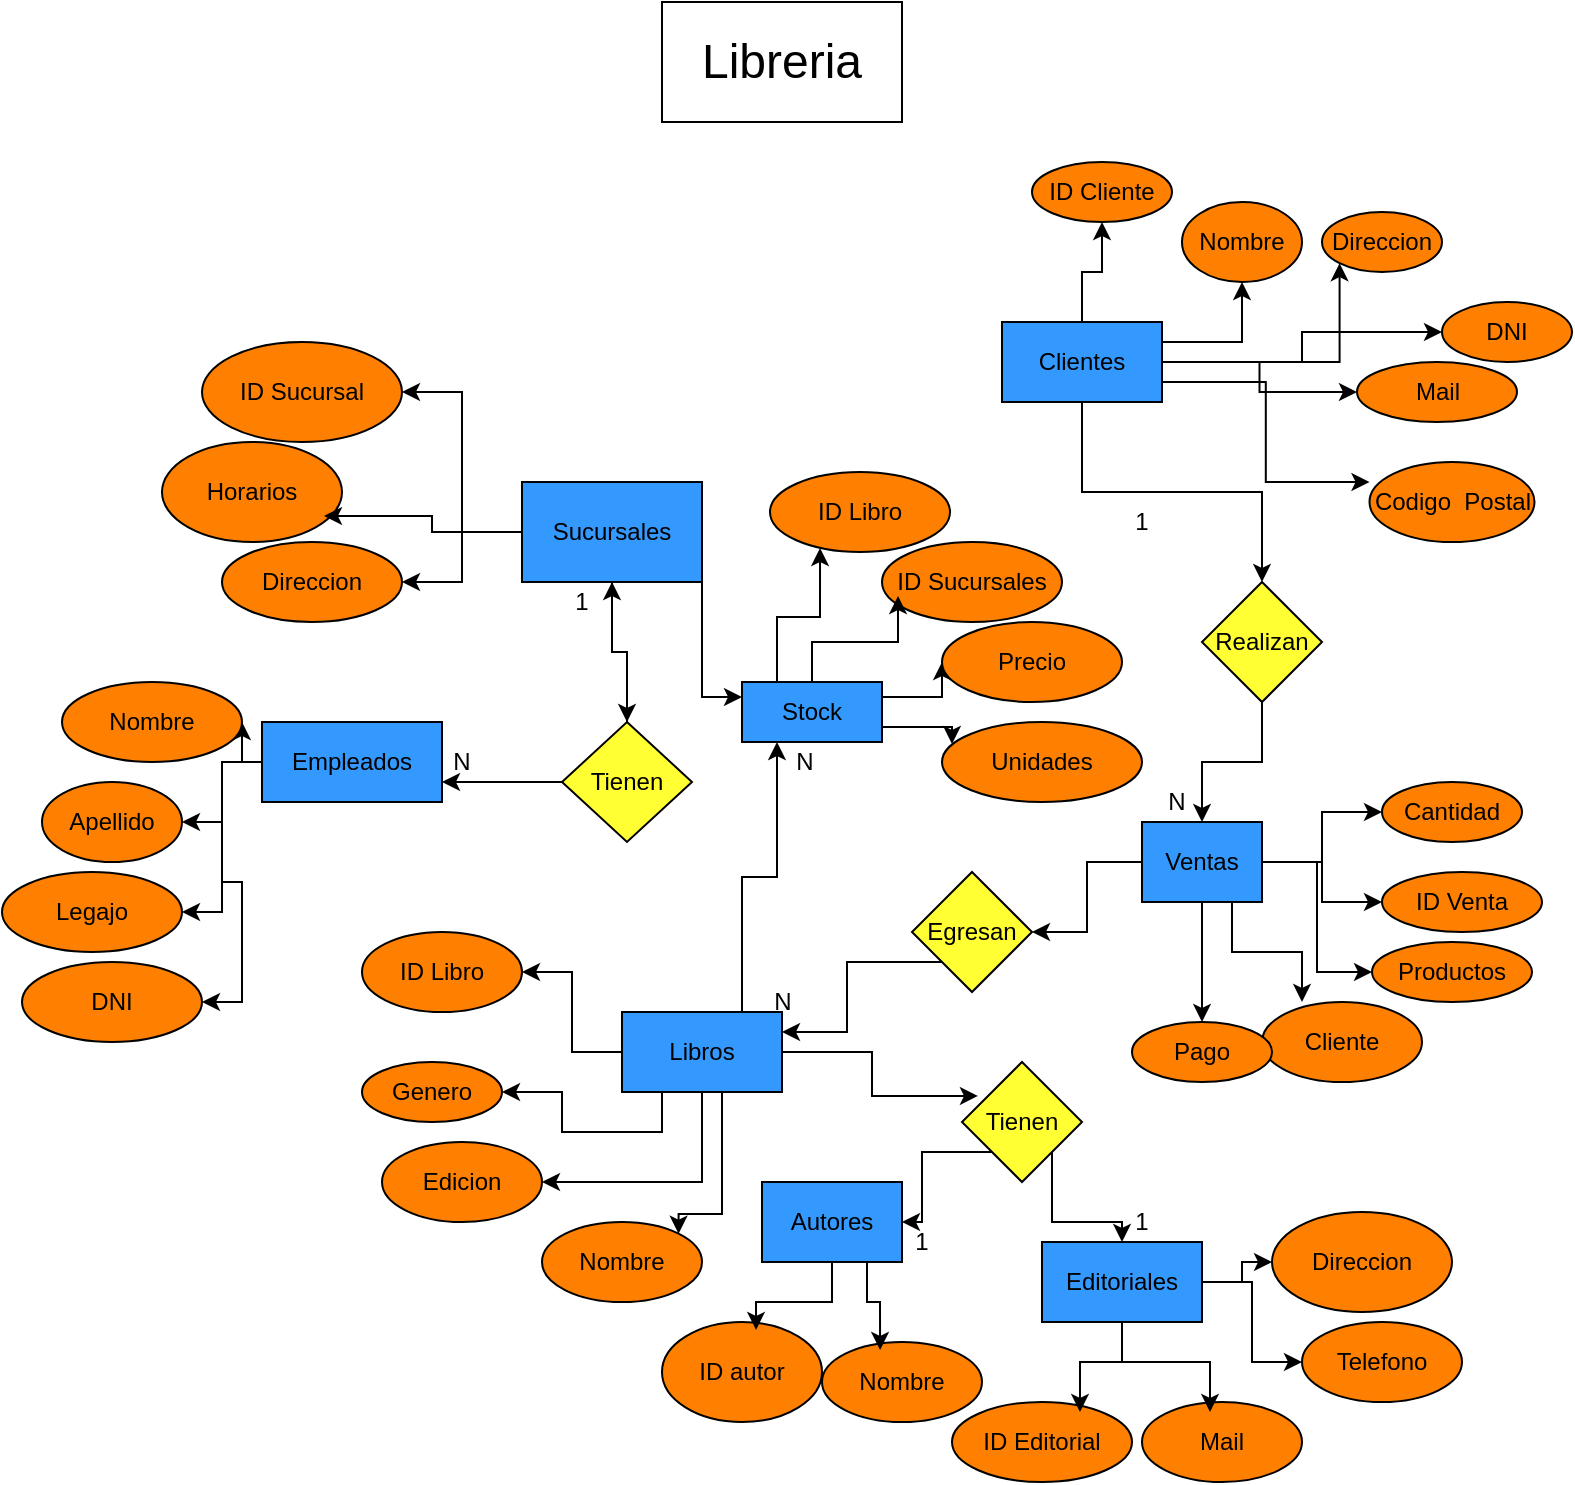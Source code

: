 <mxfile version="24.7.6">
  <diagram name="Página-1" id="JVtvrKi7_iz11WkmU6Uf">
    <mxGraphModel dx="1674" dy="780" grid="1" gridSize="10" guides="1" tooltips="1" connect="1" arrows="1" fold="1" page="1" pageScale="1" pageWidth="827" pageHeight="1169" math="0" shadow="0">
      <root>
        <mxCell id="0" />
        <mxCell id="1" parent="0" />
        <mxCell id="L2bShSLsa-R53ic8jDb1-69" style="edgeStyle=orthogonalEdgeStyle;rounded=0;orthogonalLoop=1;jettySize=auto;html=1;exitX=0;exitY=0.5;exitDx=0;exitDy=0;entryX=1;entryY=0.5;entryDx=0;entryDy=0;" parent="1" source="L2bShSLsa-R53ic8jDb1-1" target="L2bShSLsa-R53ic8jDb1-65" edge="1">
          <mxGeometry relative="1" as="geometry" />
        </mxCell>
        <mxCell id="L2bShSLsa-R53ic8jDb1-70" style="edgeStyle=orthogonalEdgeStyle;rounded=0;orthogonalLoop=1;jettySize=auto;html=1;entryX=1;entryY=0.5;entryDx=0;entryDy=0;" parent="1" source="L2bShSLsa-R53ic8jDb1-1" target="L2bShSLsa-R53ic8jDb1-66" edge="1">
          <mxGeometry relative="1" as="geometry" />
        </mxCell>
        <mxCell id="L2bShSLsa-R53ic8jDb1-71" style="edgeStyle=orthogonalEdgeStyle;rounded=0;orthogonalLoop=1;jettySize=auto;html=1;entryX=1;entryY=0.5;entryDx=0;entryDy=0;" parent="1" source="L2bShSLsa-R53ic8jDb1-1" target="L2bShSLsa-R53ic8jDb1-67" edge="1">
          <mxGeometry relative="1" as="geometry" />
        </mxCell>
        <mxCell id="L2bShSLsa-R53ic8jDb1-72" style="edgeStyle=orthogonalEdgeStyle;rounded=0;orthogonalLoop=1;jettySize=auto;html=1;entryX=1;entryY=0.5;entryDx=0;entryDy=0;" parent="1" source="L2bShSLsa-R53ic8jDb1-1" target="L2bShSLsa-R53ic8jDb1-68" edge="1">
          <mxGeometry relative="1" as="geometry" />
        </mxCell>
        <mxCell id="L2bShSLsa-R53ic8jDb1-1" value="Empleados" style="rounded=0;whiteSpace=wrap;html=1;fillColor=#3399FF;" parent="1" vertex="1">
          <mxGeometry x="160" y="390" width="90" height="40" as="geometry" />
        </mxCell>
        <mxCell id="L2bShSLsa-R53ic8jDb1-27" style="edgeStyle=orthogonalEdgeStyle;rounded=0;orthogonalLoop=1;jettySize=auto;html=1;" parent="1" source="L2bShSLsa-R53ic8jDb1-2" target="L2bShSLsa-R53ic8jDb1-26" edge="1">
          <mxGeometry relative="1" as="geometry" />
        </mxCell>
        <mxCell id="L2bShSLsa-R53ic8jDb1-76" style="edgeStyle=orthogonalEdgeStyle;rounded=0;orthogonalLoop=1;jettySize=auto;html=1;entryX=1;entryY=0.5;entryDx=0;entryDy=0;" parent="1" source="L2bShSLsa-R53ic8jDb1-2" target="L2bShSLsa-R53ic8jDb1-73" edge="1">
          <mxGeometry relative="1" as="geometry" />
        </mxCell>
        <mxCell id="L2bShSLsa-R53ic8jDb1-95" style="edgeStyle=orthogonalEdgeStyle;rounded=0;orthogonalLoop=1;jettySize=auto;html=1;exitX=0;exitY=0.5;exitDx=0;exitDy=0;entryX=1;entryY=0.5;entryDx=0;entryDy=0;" parent="1" source="L2bShSLsa-R53ic8jDb1-2" target="L2bShSLsa-R53ic8jDb1-94" edge="1">
          <mxGeometry relative="1" as="geometry" />
        </mxCell>
        <mxCell id="ZUQ07bmug7Ammms1QcUo-2" style="edgeStyle=orthogonalEdgeStyle;rounded=0;orthogonalLoop=1;jettySize=auto;html=1;exitX=1;exitY=1;exitDx=0;exitDy=0;entryX=0;entryY=0.25;entryDx=0;entryDy=0;" parent="1" source="L2bShSLsa-R53ic8jDb1-2" target="ZUQ07bmug7Ammms1QcUo-1" edge="1">
          <mxGeometry relative="1" as="geometry" />
        </mxCell>
        <mxCell id="L2bShSLsa-R53ic8jDb1-2" value="Sucursales" style="rounded=0;whiteSpace=wrap;html=1;fillColor=#3399FF;" parent="1" vertex="1">
          <mxGeometry x="290" y="270" width="90" height="50" as="geometry" />
        </mxCell>
        <mxCell id="L2bShSLsa-R53ic8jDb1-18" style="edgeStyle=orthogonalEdgeStyle;rounded=0;orthogonalLoop=1;jettySize=auto;html=1;exitX=0.5;exitY=1;exitDx=0;exitDy=0;" parent="1" source="L2bShSLsa-R53ic8jDb1-3" target="L2bShSLsa-R53ic8jDb1-8" edge="1">
          <mxGeometry relative="1" as="geometry" />
        </mxCell>
        <mxCell id="L2bShSLsa-R53ic8jDb1-36" style="edgeStyle=orthogonalEdgeStyle;rounded=0;orthogonalLoop=1;jettySize=auto;html=1;" parent="1" source="L2bShSLsa-R53ic8jDb1-3" target="L2bShSLsa-R53ic8jDb1-33" edge="1">
          <mxGeometry relative="1" as="geometry" />
        </mxCell>
        <mxCell id="L2bShSLsa-R53ic8jDb1-38" value="" style="edgeStyle=orthogonalEdgeStyle;rounded=0;orthogonalLoop=1;jettySize=auto;html=1;" parent="1" source="L2bShSLsa-R53ic8jDb1-3" target="L2bShSLsa-R53ic8jDb1-31" edge="1">
          <mxGeometry relative="1" as="geometry" />
        </mxCell>
        <mxCell id="L2bShSLsa-R53ic8jDb1-39" style="edgeStyle=orthogonalEdgeStyle;rounded=0;orthogonalLoop=1;jettySize=auto;html=1;entryX=0;entryY=1;entryDx=0;entryDy=0;" parent="1" source="L2bShSLsa-R53ic8jDb1-3" target="L2bShSLsa-R53ic8jDb1-30" edge="1">
          <mxGeometry relative="1" as="geometry" />
        </mxCell>
        <mxCell id="L2bShSLsa-R53ic8jDb1-79" style="edgeStyle=orthogonalEdgeStyle;rounded=0;orthogonalLoop=1;jettySize=auto;html=1;entryX=0;entryY=0.5;entryDx=0;entryDy=0;" parent="1" source="L2bShSLsa-R53ic8jDb1-3" target="L2bShSLsa-R53ic8jDb1-78" edge="1">
          <mxGeometry relative="1" as="geometry" />
        </mxCell>
        <mxCell id="N1Wm1rIk2BKRgKUJw3E_-8" style="edgeStyle=orthogonalEdgeStyle;rounded=0;orthogonalLoop=1;jettySize=auto;html=1;exitX=1;exitY=0.25;exitDx=0;exitDy=0;entryX=0.5;entryY=1;entryDx=0;entryDy=0;" edge="1" parent="1" source="L2bShSLsa-R53ic8jDb1-3" target="L2bShSLsa-R53ic8jDb1-32">
          <mxGeometry relative="1" as="geometry" />
        </mxCell>
        <mxCell id="L2bShSLsa-R53ic8jDb1-3" value="Clientes" style="rounded=0;whiteSpace=wrap;html=1;fillColor=#3399FF;" parent="1" vertex="1">
          <mxGeometry x="530" y="190" width="80" height="40" as="geometry" />
        </mxCell>
        <mxCell id="L2bShSLsa-R53ic8jDb1-16" style="edgeStyle=orthogonalEdgeStyle;rounded=0;orthogonalLoop=1;jettySize=auto;html=1;entryX=0.133;entryY=0.283;entryDx=0;entryDy=0;entryPerimeter=0;" parent="1" source="L2bShSLsa-R53ic8jDb1-4" target="L2bShSLsa-R53ic8jDb1-7" edge="1">
          <mxGeometry relative="1" as="geometry" />
        </mxCell>
        <mxCell id="L2bShSLsa-R53ic8jDb1-61" style="edgeStyle=orthogonalEdgeStyle;rounded=0;orthogonalLoop=1;jettySize=auto;html=1;exitX=0;exitY=0.5;exitDx=0;exitDy=0;" parent="1" source="L2bShSLsa-R53ic8jDb1-4" target="L2bShSLsa-R53ic8jDb1-58" edge="1">
          <mxGeometry relative="1" as="geometry" />
        </mxCell>
        <mxCell id="L2bShSLsa-R53ic8jDb1-97" style="edgeStyle=orthogonalEdgeStyle;rounded=0;orthogonalLoop=1;jettySize=auto;html=1;entryX=1;entryY=0;entryDx=0;entryDy=0;" parent="1" source="L2bShSLsa-R53ic8jDb1-4" target="L2bShSLsa-R53ic8jDb1-96" edge="1">
          <mxGeometry relative="1" as="geometry">
            <Array as="points">
              <mxPoint x="390" y="636" />
            </Array>
          </mxGeometry>
        </mxCell>
        <mxCell id="L2bShSLsa-R53ic8jDb1-100" style="edgeStyle=orthogonalEdgeStyle;rounded=0;orthogonalLoop=1;jettySize=auto;html=1;exitX=0.25;exitY=1;exitDx=0;exitDy=0;entryX=1;entryY=0.5;entryDx=0;entryDy=0;" parent="1" source="L2bShSLsa-R53ic8jDb1-4" target="L2bShSLsa-R53ic8jDb1-60" edge="1">
          <mxGeometry relative="1" as="geometry" />
        </mxCell>
        <mxCell id="ZUQ07bmug7Ammms1QcUo-3" style="edgeStyle=orthogonalEdgeStyle;rounded=0;orthogonalLoop=1;jettySize=auto;html=1;exitX=0.75;exitY=0;exitDx=0;exitDy=0;entryX=0.25;entryY=1;entryDx=0;entryDy=0;" parent="1" source="L2bShSLsa-R53ic8jDb1-4" target="ZUQ07bmug7Ammms1QcUo-1" edge="1">
          <mxGeometry relative="1" as="geometry" />
        </mxCell>
        <mxCell id="N1Wm1rIk2BKRgKUJw3E_-2" style="edgeStyle=orthogonalEdgeStyle;rounded=0;orthogonalLoop=1;jettySize=auto;html=1;exitX=0.5;exitY=1;exitDx=0;exitDy=0;entryX=1;entryY=0.5;entryDx=0;entryDy=0;" edge="1" parent="1" source="L2bShSLsa-R53ic8jDb1-4" target="N1Wm1rIk2BKRgKUJw3E_-1">
          <mxGeometry relative="1" as="geometry" />
        </mxCell>
        <mxCell id="L2bShSLsa-R53ic8jDb1-4" value="Libros" style="rounded=0;whiteSpace=wrap;html=1;fillColor=#3399FF;" parent="1" vertex="1">
          <mxGeometry x="340" y="535" width="80" height="40" as="geometry" />
        </mxCell>
        <mxCell id="L2bShSLsa-R53ic8jDb1-85" style="edgeStyle=orthogonalEdgeStyle;rounded=0;orthogonalLoop=1;jettySize=auto;html=1;entryX=0;entryY=0.5;entryDx=0;entryDy=0;" parent="1" source="L2bShSLsa-R53ic8jDb1-5" target="L2bShSLsa-R53ic8jDb1-84" edge="1">
          <mxGeometry relative="1" as="geometry" />
        </mxCell>
        <mxCell id="L2bShSLsa-R53ic8jDb1-86" style="edgeStyle=orthogonalEdgeStyle;rounded=0;orthogonalLoop=1;jettySize=auto;html=1;entryX=0;entryY=0.5;entryDx=0;entryDy=0;" parent="1" source="L2bShSLsa-R53ic8jDb1-5" target="L2bShSLsa-R53ic8jDb1-81" edge="1">
          <mxGeometry relative="1" as="geometry" />
        </mxCell>
        <mxCell id="L2bShSLsa-R53ic8jDb1-5" value="Editoriales" style="rounded=0;whiteSpace=wrap;html=1;fillColor=#3399FF;" parent="1" vertex="1">
          <mxGeometry x="550" y="650" width="80" height="40" as="geometry" />
        </mxCell>
        <mxCell id="L2bShSLsa-R53ic8jDb1-17" style="edgeStyle=orthogonalEdgeStyle;rounded=0;orthogonalLoop=1;jettySize=auto;html=1;exitX=1;exitY=1;exitDx=0;exitDy=0;" parent="1" source="L2bShSLsa-R53ic8jDb1-7" target="L2bShSLsa-R53ic8jDb1-5" edge="1">
          <mxGeometry relative="1" as="geometry" />
        </mxCell>
        <mxCell id="L2bShSLsa-R53ic8jDb1-64" style="edgeStyle=orthogonalEdgeStyle;rounded=0;orthogonalLoop=1;jettySize=auto;html=1;exitX=0;exitY=1;exitDx=0;exitDy=0;entryX=1;entryY=0.5;entryDx=0;entryDy=0;" parent="1" source="L2bShSLsa-R53ic8jDb1-7" target="L2bShSLsa-R53ic8jDb1-55" edge="1">
          <mxGeometry relative="1" as="geometry" />
        </mxCell>
        <mxCell id="L2bShSLsa-R53ic8jDb1-7" value="Tienen" style="rhombus;whiteSpace=wrap;html=1;fillColor=#FFFF33;" parent="1" vertex="1">
          <mxGeometry x="510" y="560" width="60" height="60" as="geometry" />
        </mxCell>
        <mxCell id="L2bShSLsa-R53ic8jDb1-19" style="edgeStyle=orthogonalEdgeStyle;rounded=0;orthogonalLoop=1;jettySize=auto;html=1;exitX=0.5;exitY=1;exitDx=0;exitDy=0;" parent="1" source="L2bShSLsa-R53ic8jDb1-8" target="L2bShSLsa-R53ic8jDb1-13" edge="1">
          <mxGeometry relative="1" as="geometry" />
        </mxCell>
        <mxCell id="L2bShSLsa-R53ic8jDb1-8" value="Realizan" style="rhombus;whiteSpace=wrap;html=1;fillColor=#FFFF33;" parent="1" vertex="1">
          <mxGeometry x="630" y="320" width="60" height="60" as="geometry" />
        </mxCell>
        <mxCell id="L2bShSLsa-R53ic8jDb1-101" style="edgeStyle=orthogonalEdgeStyle;rounded=0;orthogonalLoop=1;jettySize=auto;html=1;exitX=0;exitY=1;exitDx=0;exitDy=0;entryX=1;entryY=0.25;entryDx=0;entryDy=0;" parent="1" source="L2bShSLsa-R53ic8jDb1-10" target="L2bShSLsa-R53ic8jDb1-4" edge="1">
          <mxGeometry relative="1" as="geometry" />
        </mxCell>
        <mxCell id="L2bShSLsa-R53ic8jDb1-10" value="Egresan" style="rhombus;whiteSpace=wrap;html=1;fillColor=#FFFF33;" parent="1" vertex="1">
          <mxGeometry x="485" y="465" width="60" height="60" as="geometry" />
        </mxCell>
        <mxCell id="L2bShSLsa-R53ic8jDb1-20" style="edgeStyle=orthogonalEdgeStyle;rounded=0;orthogonalLoop=1;jettySize=auto;html=1;entryX=1;entryY=0.5;entryDx=0;entryDy=0;" parent="1" source="L2bShSLsa-R53ic8jDb1-13" target="L2bShSLsa-R53ic8jDb1-10" edge="1">
          <mxGeometry relative="1" as="geometry">
            <mxPoint x="520" y="390" as="targetPoint" />
          </mxGeometry>
        </mxCell>
        <mxCell id="L2bShSLsa-R53ic8jDb1-48" style="edgeStyle=orthogonalEdgeStyle;rounded=0;orthogonalLoop=1;jettySize=auto;html=1;entryX=0;entryY=0.5;entryDx=0;entryDy=0;" parent="1" source="L2bShSLsa-R53ic8jDb1-13" target="L2bShSLsa-R53ic8jDb1-43" edge="1">
          <mxGeometry relative="1" as="geometry" />
        </mxCell>
        <mxCell id="L2bShSLsa-R53ic8jDb1-51" style="edgeStyle=orthogonalEdgeStyle;rounded=0;orthogonalLoop=1;jettySize=auto;html=1;entryX=0;entryY=0.5;entryDx=0;entryDy=0;" parent="1" source="L2bShSLsa-R53ic8jDb1-13" target="L2bShSLsa-R53ic8jDb1-44" edge="1">
          <mxGeometry relative="1" as="geometry" />
        </mxCell>
        <mxCell id="L2bShSLsa-R53ic8jDb1-52" style="edgeStyle=orthogonalEdgeStyle;rounded=0;orthogonalLoop=1;jettySize=auto;html=1;entryX=0;entryY=0.5;entryDx=0;entryDy=0;" parent="1" source="L2bShSLsa-R53ic8jDb1-13" target="L2bShSLsa-R53ic8jDb1-45" edge="1">
          <mxGeometry relative="1" as="geometry" />
        </mxCell>
        <mxCell id="L2bShSLsa-R53ic8jDb1-54" value="" style="edgeStyle=orthogonalEdgeStyle;rounded=0;orthogonalLoop=1;jettySize=auto;html=1;" parent="1" source="L2bShSLsa-R53ic8jDb1-13" target="L2bShSLsa-R53ic8jDb1-47" edge="1">
          <mxGeometry relative="1" as="geometry" />
        </mxCell>
        <mxCell id="L2bShSLsa-R53ic8jDb1-13" value="Ventas" style="rounded=0;whiteSpace=wrap;html=1;fillColor=#3399FF;" parent="1" vertex="1">
          <mxGeometry x="600" y="440" width="60" height="40" as="geometry" />
        </mxCell>
        <mxCell id="ZUQ07bmug7Ammms1QcUo-26" style="edgeStyle=orthogonalEdgeStyle;rounded=0;orthogonalLoop=1;jettySize=auto;html=1;entryX=1;entryY=0.75;entryDx=0;entryDy=0;" parent="1" source="L2bShSLsa-R53ic8jDb1-26" target="L2bShSLsa-R53ic8jDb1-1" edge="1">
          <mxGeometry relative="1" as="geometry" />
        </mxCell>
        <mxCell id="ZUQ07bmug7Ammms1QcUo-30" value="" style="edgeStyle=orthogonalEdgeStyle;rounded=0;orthogonalLoop=1;jettySize=auto;html=1;" parent="1" source="L2bShSLsa-R53ic8jDb1-26" target="L2bShSLsa-R53ic8jDb1-2" edge="1">
          <mxGeometry relative="1" as="geometry" />
        </mxCell>
        <mxCell id="L2bShSLsa-R53ic8jDb1-26" value="Tienen" style="rhombus;whiteSpace=wrap;html=1;fillColor=#FFFF33;" parent="1" vertex="1">
          <mxGeometry x="310" y="390" width="65" height="60" as="geometry" />
        </mxCell>
        <mxCell id="L2bShSLsa-R53ic8jDb1-30" value="Direccion" style="ellipse;whiteSpace=wrap;html=1;fillColor=#FF8000;" parent="1" vertex="1">
          <mxGeometry x="690" y="135" width="60" height="30" as="geometry" />
        </mxCell>
        <mxCell id="L2bShSLsa-R53ic8jDb1-31" value="DNI" style="ellipse;whiteSpace=wrap;html=1;fillColor=#FF8000;" parent="1" vertex="1">
          <mxGeometry x="750" y="180" width="65" height="30" as="geometry" />
        </mxCell>
        <mxCell id="L2bShSLsa-R53ic8jDb1-32" value="Nombre" style="ellipse;whiteSpace=wrap;html=1;fillColor=#FF8000;" parent="1" vertex="1">
          <mxGeometry x="620" y="130" width="60" height="40" as="geometry" />
        </mxCell>
        <mxCell id="L2bShSLsa-R53ic8jDb1-33" value="ID Cliente" style="ellipse;whiteSpace=wrap;html=1;fillColor=#FF8000;" parent="1" vertex="1">
          <mxGeometry x="545" y="110" width="70" height="30" as="geometry" />
        </mxCell>
        <mxCell id="L2bShSLsa-R53ic8jDb1-43" value="Cantidad" style="ellipse;whiteSpace=wrap;html=1;fillColor=#FF8000;" parent="1" vertex="1">
          <mxGeometry x="720" y="420" width="70" height="30" as="geometry" />
        </mxCell>
        <mxCell id="L2bShSLsa-R53ic8jDb1-44" value="ID Venta" style="ellipse;whiteSpace=wrap;html=1;fillColor=#FF8000;" parent="1" vertex="1">
          <mxGeometry x="720" y="465" width="80" height="30" as="geometry" />
        </mxCell>
        <mxCell id="L2bShSLsa-R53ic8jDb1-45" value="Productos" style="ellipse;whiteSpace=wrap;html=1;fillColor=#FF8000;" parent="1" vertex="1">
          <mxGeometry x="715" y="500" width="80" height="30" as="geometry" />
        </mxCell>
        <mxCell id="L2bShSLsa-R53ic8jDb1-46" value="Cliente" style="ellipse;whiteSpace=wrap;html=1;fillColor=#FF8000;" parent="1" vertex="1">
          <mxGeometry x="660" y="530" width="80" height="40" as="geometry" />
        </mxCell>
        <mxCell id="L2bShSLsa-R53ic8jDb1-47" value="Pago" style="ellipse;whiteSpace=wrap;html=1;fillColor=#FF8000;" parent="1" vertex="1">
          <mxGeometry x="595" y="540" width="70" height="30" as="geometry" />
        </mxCell>
        <mxCell id="L2bShSLsa-R53ic8jDb1-53" style="edgeStyle=orthogonalEdgeStyle;rounded=0;orthogonalLoop=1;jettySize=auto;html=1;exitX=0.75;exitY=1;exitDx=0;exitDy=0;entryX=0.25;entryY=0;entryDx=0;entryDy=0;entryPerimeter=0;" parent="1" source="L2bShSLsa-R53ic8jDb1-13" target="L2bShSLsa-R53ic8jDb1-46" edge="1">
          <mxGeometry relative="1" as="geometry" />
        </mxCell>
        <mxCell id="L2bShSLsa-R53ic8jDb1-55" value="Autores" style="rounded=0;whiteSpace=wrap;html=1;fillColor=#3399FF;" parent="1" vertex="1">
          <mxGeometry x="410" y="620" width="70" height="40" as="geometry" />
        </mxCell>
        <mxCell id="L2bShSLsa-R53ic8jDb1-58" value="ID Libro" style="ellipse;whiteSpace=wrap;html=1;fillColor=#FF8000;" parent="1" vertex="1">
          <mxGeometry x="210" y="495" width="80" height="40" as="geometry" />
        </mxCell>
        <mxCell id="L2bShSLsa-R53ic8jDb1-60" value="Genero" style="ellipse;whiteSpace=wrap;html=1;fillColor=#FF8000;" parent="1" vertex="1">
          <mxGeometry x="210" y="560" width="70" height="30" as="geometry" />
        </mxCell>
        <mxCell id="L2bShSLsa-R53ic8jDb1-65" value="Nombre" style="ellipse;whiteSpace=wrap;html=1;fillColor=#FF8000;" parent="1" vertex="1">
          <mxGeometry x="60" y="370" width="90" height="40" as="geometry" />
        </mxCell>
        <mxCell id="L2bShSLsa-R53ic8jDb1-66" value="Apellido" style="ellipse;whiteSpace=wrap;html=1;fillColor=#FF8000;" parent="1" vertex="1">
          <mxGeometry x="50" y="420" width="70" height="40" as="geometry" />
        </mxCell>
        <mxCell id="L2bShSLsa-R53ic8jDb1-67" value="Legajo" style="ellipse;whiteSpace=wrap;html=1;fillColor=#FF8000;" parent="1" vertex="1">
          <mxGeometry x="30" y="465" width="90" height="40" as="geometry" />
        </mxCell>
        <mxCell id="L2bShSLsa-R53ic8jDb1-68" value="DNI" style="ellipse;whiteSpace=wrap;html=1;fillColor=#FF8000;" parent="1" vertex="1">
          <mxGeometry x="40" y="510" width="90" height="40" as="geometry" />
        </mxCell>
        <mxCell id="L2bShSLsa-R53ic8jDb1-73" value="ID Sucursal" style="ellipse;whiteSpace=wrap;html=1;fillColor=#FF8000;" parent="1" vertex="1">
          <mxGeometry x="130" y="200" width="100" height="50" as="geometry" />
        </mxCell>
        <mxCell id="L2bShSLsa-R53ic8jDb1-74" value="Horarios" style="ellipse;whiteSpace=wrap;html=1;fillColor=#FF8000;" parent="1" vertex="1">
          <mxGeometry x="110" y="250" width="90" height="50" as="geometry" />
        </mxCell>
        <mxCell id="L2bShSLsa-R53ic8jDb1-75" style="edgeStyle=orthogonalEdgeStyle;rounded=0;orthogonalLoop=1;jettySize=auto;html=1;entryX=0.9;entryY=0.74;entryDx=0;entryDy=0;entryPerimeter=0;" parent="1" source="L2bShSLsa-R53ic8jDb1-2" target="L2bShSLsa-R53ic8jDb1-74" edge="1">
          <mxGeometry relative="1" as="geometry" />
        </mxCell>
        <mxCell id="L2bShSLsa-R53ic8jDb1-77" value="ID Editorial" style="ellipse;whiteSpace=wrap;html=1;fillColor=#FF8000;" parent="1" vertex="1">
          <mxGeometry x="505" y="730" width="90" height="40" as="geometry" />
        </mxCell>
        <mxCell id="L2bShSLsa-R53ic8jDb1-78" value="Mail" style="ellipse;whiteSpace=wrap;html=1;fillColor=#FF8000;" parent="1" vertex="1">
          <mxGeometry x="707.5" y="210" width="80" height="30" as="geometry" />
        </mxCell>
        <mxCell id="L2bShSLsa-R53ic8jDb1-80" value="Mail" style="ellipse;whiteSpace=wrap;html=1;fillColor=#FF8000;" parent="1" vertex="1">
          <mxGeometry x="600" y="730" width="80" height="40" as="geometry" />
        </mxCell>
        <mxCell id="L2bShSLsa-R53ic8jDb1-81" value="Telefono" style="ellipse;whiteSpace=wrap;html=1;fillColor=#FF8000;" parent="1" vertex="1">
          <mxGeometry x="680" y="690" width="80" height="40" as="geometry" />
        </mxCell>
        <mxCell id="L2bShSLsa-R53ic8jDb1-84" value="Direccion" style="ellipse;whiteSpace=wrap;html=1;fillColor=#FF8000;" parent="1" vertex="1">
          <mxGeometry x="665" y="635" width="90" height="50" as="geometry" />
        </mxCell>
        <mxCell id="L2bShSLsa-R53ic8jDb1-87" style="edgeStyle=orthogonalEdgeStyle;rounded=0;orthogonalLoop=1;jettySize=auto;html=1;entryX=0.425;entryY=0.125;entryDx=0;entryDy=0;entryPerimeter=0;" parent="1" source="L2bShSLsa-R53ic8jDb1-5" target="L2bShSLsa-R53ic8jDb1-80" edge="1">
          <mxGeometry relative="1" as="geometry" />
        </mxCell>
        <mxCell id="L2bShSLsa-R53ic8jDb1-88" style="edgeStyle=orthogonalEdgeStyle;rounded=0;orthogonalLoop=1;jettySize=auto;html=1;exitX=0.5;exitY=1;exitDx=0;exitDy=0;entryX=0.711;entryY=0.125;entryDx=0;entryDy=0;entryPerimeter=0;" parent="1" source="L2bShSLsa-R53ic8jDb1-5" target="L2bShSLsa-R53ic8jDb1-77" edge="1">
          <mxGeometry relative="1" as="geometry" />
        </mxCell>
        <mxCell id="L2bShSLsa-R53ic8jDb1-92" value="ID autor" style="ellipse;whiteSpace=wrap;html=1;fillColor=#FF8000;" parent="1" vertex="1">
          <mxGeometry x="360" y="690" width="80" height="50" as="geometry" />
        </mxCell>
        <mxCell id="L2bShSLsa-R53ic8jDb1-93" style="edgeStyle=orthogonalEdgeStyle;rounded=0;orthogonalLoop=1;jettySize=auto;html=1;exitX=0.5;exitY=1;exitDx=0;exitDy=0;entryX=0.588;entryY=0.08;entryDx=0;entryDy=0;entryPerimeter=0;" parent="1" source="L2bShSLsa-R53ic8jDb1-55" target="L2bShSLsa-R53ic8jDb1-92" edge="1">
          <mxGeometry relative="1" as="geometry" />
        </mxCell>
        <mxCell id="L2bShSLsa-R53ic8jDb1-94" value="Direccion" style="ellipse;whiteSpace=wrap;html=1;fillColor=#FF8000;" parent="1" vertex="1">
          <mxGeometry x="140" y="300" width="90" height="40" as="geometry" />
        </mxCell>
        <mxCell id="L2bShSLsa-R53ic8jDb1-96" value="Nombre" style="ellipse;whiteSpace=wrap;html=1;fillColor=#FF8000;" parent="1" vertex="1">
          <mxGeometry x="300" y="640" width="80" height="40" as="geometry" />
        </mxCell>
        <mxCell id="L2bShSLsa-R53ic8jDb1-98" value="&lt;font style=&quot;font-size: 24px;&quot;&gt;Libreria&lt;/font&gt;" style="rounded=0;whiteSpace=wrap;html=1;" parent="1" vertex="1">
          <mxGeometry x="360" y="30" width="120" height="60" as="geometry" />
        </mxCell>
        <mxCell id="ZUQ07bmug7Ammms1QcUo-10" style="edgeStyle=orthogonalEdgeStyle;rounded=0;orthogonalLoop=1;jettySize=auto;html=1;exitX=1;exitY=0.25;exitDx=0;exitDy=0;entryX=0;entryY=0.5;entryDx=0;entryDy=0;" parent="1" source="ZUQ07bmug7Ammms1QcUo-1" target="ZUQ07bmug7Ammms1QcUo-6" edge="1">
          <mxGeometry relative="1" as="geometry" />
        </mxCell>
        <mxCell id="ZUQ07bmug7Ammms1QcUo-1" value="Stock" style="rounded=0;whiteSpace=wrap;html=1;fillColor=#3399FF;" parent="1" vertex="1">
          <mxGeometry x="400" y="370" width="70" height="30" as="geometry" />
        </mxCell>
        <mxCell id="ZUQ07bmug7Ammms1QcUo-4" value="ID Libro" style="ellipse;whiteSpace=wrap;html=1;fillColor=#FF8000;" parent="1" vertex="1">
          <mxGeometry x="414" y="265" width="90" height="40" as="geometry" />
        </mxCell>
        <mxCell id="ZUQ07bmug7Ammms1QcUo-5" value="ID Sucursales" style="ellipse;whiteSpace=wrap;html=1;fillColor=#FF8000;" parent="1" vertex="1">
          <mxGeometry x="470" y="300" width="90" height="40" as="geometry" />
        </mxCell>
        <mxCell id="ZUQ07bmug7Ammms1QcUo-6" value="Precio" style="ellipse;whiteSpace=wrap;html=1;fillColor=#FF8000;" parent="1" vertex="1">
          <mxGeometry x="500" y="340" width="90" height="40" as="geometry" />
        </mxCell>
        <mxCell id="ZUQ07bmug7Ammms1QcUo-7" value="Unidades" style="ellipse;whiteSpace=wrap;html=1;fillColor=#FF8000;" parent="1" vertex="1">
          <mxGeometry x="500" y="390" width="100" height="40" as="geometry" />
        </mxCell>
        <mxCell id="ZUQ07bmug7Ammms1QcUo-8" style="edgeStyle=orthogonalEdgeStyle;rounded=0;orthogonalLoop=1;jettySize=auto;html=1;exitX=0.25;exitY=0;exitDx=0;exitDy=0;entryX=0.278;entryY=0.95;entryDx=0;entryDy=0;entryPerimeter=0;" parent="1" source="ZUQ07bmug7Ammms1QcUo-1" target="ZUQ07bmug7Ammms1QcUo-4" edge="1">
          <mxGeometry relative="1" as="geometry" />
        </mxCell>
        <mxCell id="ZUQ07bmug7Ammms1QcUo-9" style="edgeStyle=orthogonalEdgeStyle;rounded=0;orthogonalLoop=1;jettySize=auto;html=1;exitX=0.5;exitY=0;exitDx=0;exitDy=0;entryX=0.089;entryY=0.675;entryDx=0;entryDy=0;entryPerimeter=0;" parent="1" source="ZUQ07bmug7Ammms1QcUo-1" target="ZUQ07bmug7Ammms1QcUo-5" edge="1">
          <mxGeometry relative="1" as="geometry" />
        </mxCell>
        <mxCell id="ZUQ07bmug7Ammms1QcUo-11" style="edgeStyle=orthogonalEdgeStyle;rounded=0;orthogonalLoop=1;jettySize=auto;html=1;exitX=1;exitY=0.75;exitDx=0;exitDy=0;entryX=0.05;entryY=0.275;entryDx=0;entryDy=0;entryPerimeter=0;" parent="1" source="ZUQ07bmug7Ammms1QcUo-1" target="ZUQ07bmug7Ammms1QcUo-7" edge="1">
          <mxGeometry relative="1" as="geometry" />
        </mxCell>
        <mxCell id="ZUQ07bmug7Ammms1QcUo-18" value="1" style="text;html=1;align=center;verticalAlign=middle;whiteSpace=wrap;rounded=0;" parent="1" vertex="1">
          <mxGeometry x="310" y="320" width="20" height="20" as="geometry" />
        </mxCell>
        <mxCell id="ZUQ07bmug7Ammms1QcUo-22" value="N" style="text;html=1;align=center;verticalAlign=middle;whiteSpace=wrap;rounded=0;" parent="1" vertex="1">
          <mxGeometry x="240" y="400" width="40" height="20" as="geometry" />
        </mxCell>
        <mxCell id="ZUQ07bmug7Ammms1QcUo-31" value="1" style="text;html=1;align=center;verticalAlign=middle;whiteSpace=wrap;rounded=0;" parent="1" vertex="1">
          <mxGeometry x="590" y="630" width="20" height="20" as="geometry" />
        </mxCell>
        <mxCell id="ZUQ07bmug7Ammms1QcUo-33" value="1" style="text;html=1;align=center;verticalAlign=middle;whiteSpace=wrap;rounded=0;" parent="1" vertex="1">
          <mxGeometry x="480" y="640" width="20" height="20" as="geometry" />
        </mxCell>
        <mxCell id="ZUQ07bmug7Ammms1QcUo-35" value="N" style="text;html=1;align=center;verticalAlign=middle;whiteSpace=wrap;rounded=0;" parent="1" vertex="1">
          <mxGeometry x="600" y="420" width="35" height="20" as="geometry" />
        </mxCell>
        <mxCell id="ZUQ07bmug7Ammms1QcUo-36" value="N" style="text;html=1;align=center;verticalAlign=middle;whiteSpace=wrap;rounded=0;" parent="1" vertex="1">
          <mxGeometry x="402.5" y="520" width="35" height="20" as="geometry" />
        </mxCell>
        <mxCell id="ZUQ07bmug7Ammms1QcUo-37" value="1" style="text;html=1;align=center;verticalAlign=middle;whiteSpace=wrap;rounded=0;" parent="1" vertex="1">
          <mxGeometry x="590" y="280" width="20" height="20" as="geometry" />
        </mxCell>
        <mxCell id="ZUQ07bmug7Ammms1QcUo-40" value="N" style="text;html=1;align=center;verticalAlign=middle;whiteSpace=wrap;rounded=0;" parent="1" vertex="1">
          <mxGeometry x="414" y="400" width="35" height="20" as="geometry" />
        </mxCell>
        <mxCell id="N1Wm1rIk2BKRgKUJw3E_-1" value="Edicion" style="ellipse;whiteSpace=wrap;html=1;fillColor=#FF8000;" vertex="1" parent="1">
          <mxGeometry x="220" y="600" width="80" height="40" as="geometry" />
        </mxCell>
        <mxCell id="N1Wm1rIk2BKRgKUJw3E_-3" value="Nombre" style="ellipse;whiteSpace=wrap;html=1;fillColor=#FF8000;" vertex="1" parent="1">
          <mxGeometry x="440" y="700" width="80" height="40" as="geometry" />
        </mxCell>
        <mxCell id="N1Wm1rIk2BKRgKUJw3E_-4" style="edgeStyle=orthogonalEdgeStyle;rounded=0;orthogonalLoop=1;jettySize=auto;html=1;exitX=0.75;exitY=1;exitDx=0;exitDy=0;entryX=0.363;entryY=0.1;entryDx=0;entryDy=0;entryPerimeter=0;" edge="1" parent="1" source="L2bShSLsa-R53ic8jDb1-55" target="N1Wm1rIk2BKRgKUJw3E_-3">
          <mxGeometry relative="1" as="geometry" />
        </mxCell>
        <mxCell id="N1Wm1rIk2BKRgKUJw3E_-5" value="Codigo&amp;nbsp; Postal" style="ellipse;whiteSpace=wrap;html=1;fillColor=#FF8000;" vertex="1" parent="1">
          <mxGeometry x="713.75" y="260" width="82.5" height="40" as="geometry" />
        </mxCell>
        <mxCell id="N1Wm1rIk2BKRgKUJw3E_-7" style="edgeStyle=orthogonalEdgeStyle;rounded=0;orthogonalLoop=1;jettySize=auto;html=1;exitX=1;exitY=0.75;exitDx=0;exitDy=0;entryX=0;entryY=0.25;entryDx=0;entryDy=0;entryPerimeter=0;" edge="1" parent="1" source="L2bShSLsa-R53ic8jDb1-3" target="N1Wm1rIk2BKRgKUJw3E_-5">
          <mxGeometry relative="1" as="geometry" />
        </mxCell>
      </root>
    </mxGraphModel>
  </diagram>
</mxfile>

